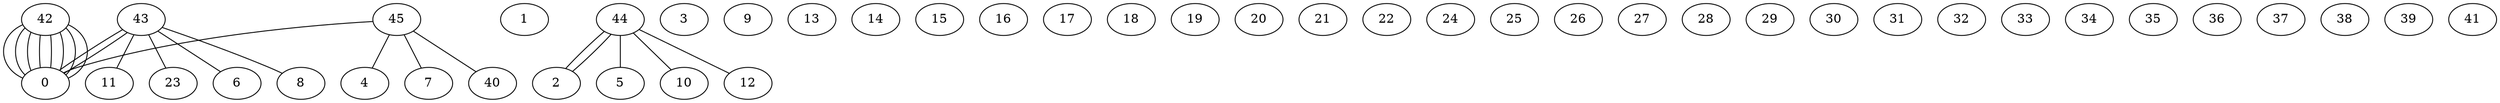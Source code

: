 graph G {
0;
1;
2;
3;
4;
5;
6;
7;
8;
9;
10;
11;
12;
13;
14;
15;
16;
17;
18;
19;
20;
21;
22;
23;
24;
25;
26;
27;
28;
29;
30;
31;
32;
33;
34;
35;
36;
37;
38;
39;
40;
41;
42;
43;
44;
45;
45--7 ;
45--0 ;
45--40 ;
45--4 ;
44--2 ;
44--10 ;
44--5 ;
44--2 ;
44--12 ;
43--11 ;
43--6 ;
43--8 ;
43--23 ;
43--0 ;
43--0 ;
42--0 ;
42--0 ;
42--0 ;
42--0 ;
42--0 ;
42--0 ;
42--0 ;
42--0 ;
}
